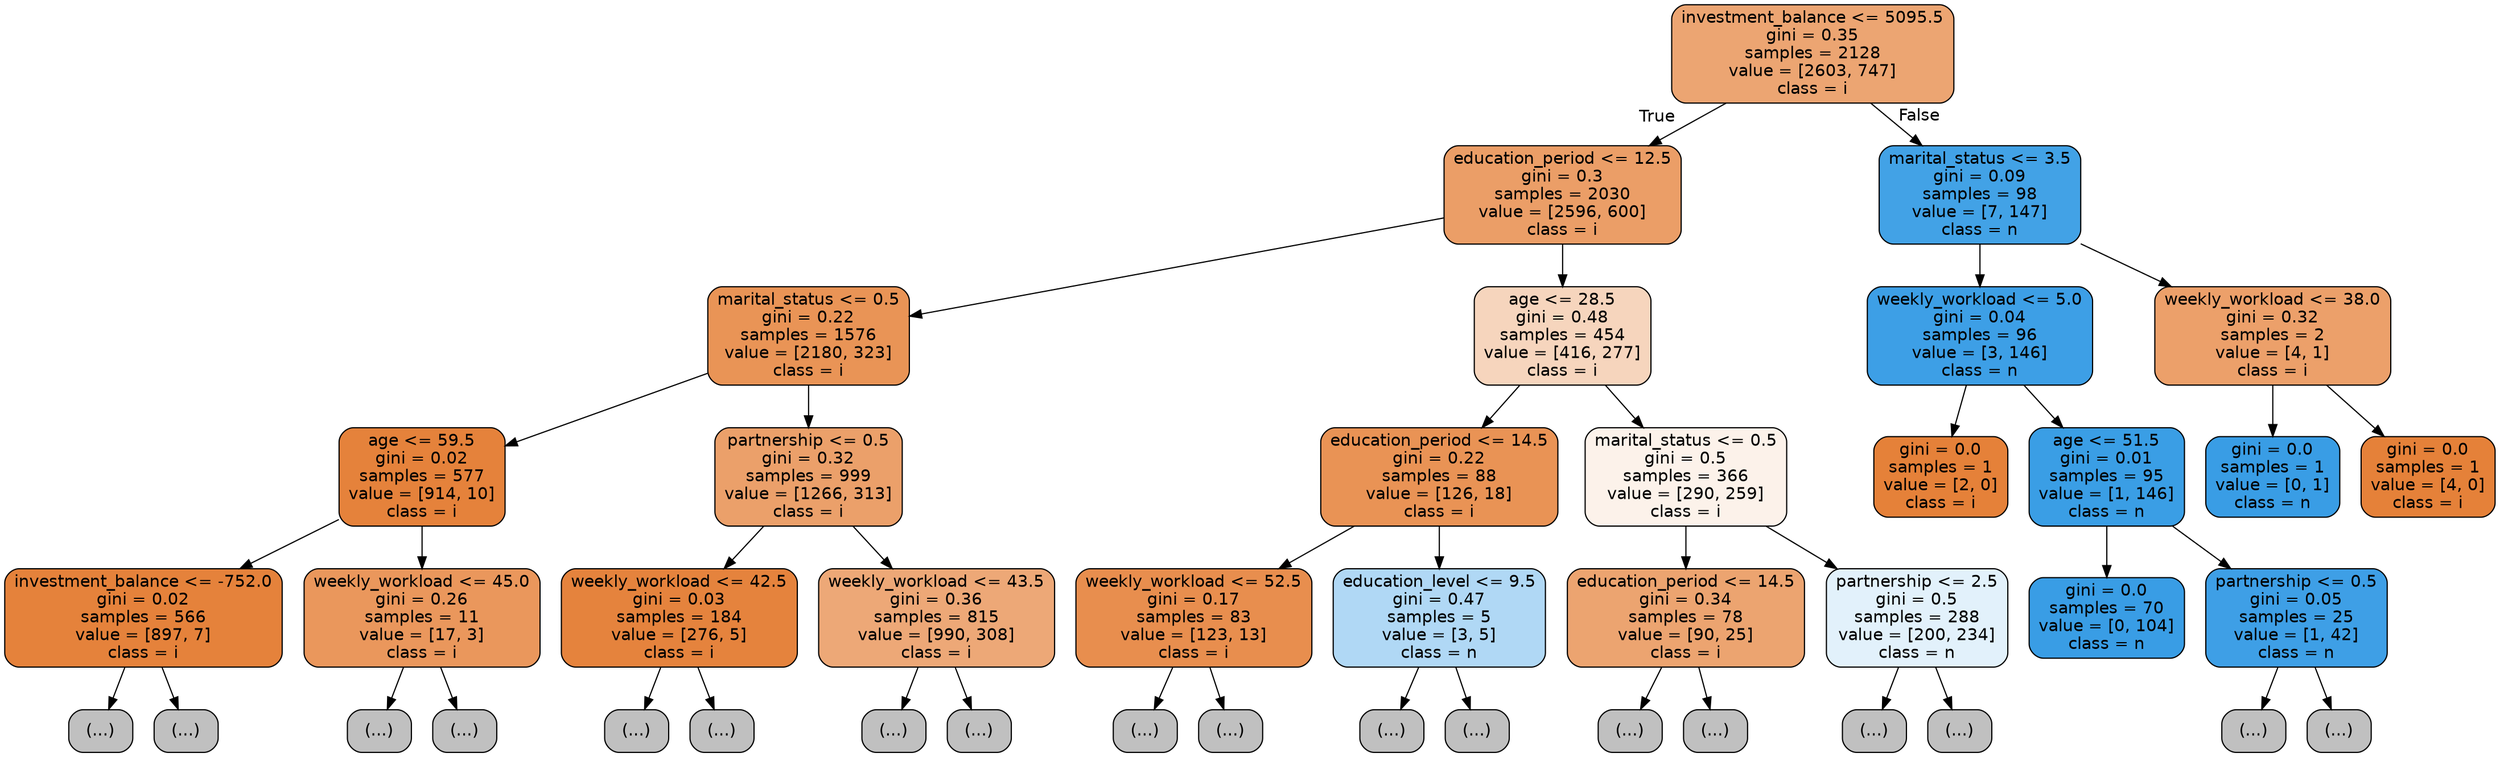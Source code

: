 digraph Tree {
node [shape=box, style="filled, rounded", color="black", fontname=helvetica] ;
edge [fontname=helvetica] ;
0 [label="investment_balance <= 5095.5\ngini = 0.35\nsamples = 2128\nvalue = [2603, 747]\nclass = i", fillcolor="#eca572"] ;
1 [label="education_period <= 12.5\ngini = 0.3\nsamples = 2030\nvalue = [2596, 600]\nclass = i", fillcolor="#eb9e67"] ;
0 -> 1 [labeldistance=2.5, labelangle=45, headlabel="True"] ;
2 [label="marital_status <= 0.5\ngini = 0.22\nsamples = 1576\nvalue = [2180, 323]\nclass = i", fillcolor="#e99456"] ;
1 -> 2 ;
3 [label="age <= 59.5\ngini = 0.02\nsamples = 577\nvalue = [914, 10]\nclass = i", fillcolor="#e5823b"] ;
2 -> 3 ;
4 [label="investment_balance <= -752.0\ngini = 0.02\nsamples = 566\nvalue = [897, 7]\nclass = i", fillcolor="#e5823b"] ;
3 -> 4 ;
5 [label="(...)", fillcolor="#C0C0C0"] ;
4 -> 5 ;
6 [label="(...)", fillcolor="#C0C0C0"] ;
4 -> 6 ;
35 [label="weekly_workload <= 45.0\ngini = 0.26\nsamples = 11\nvalue = [17, 3]\nclass = i", fillcolor="#ea975c"] ;
3 -> 35 ;
36 [label="(...)", fillcolor="#C0C0C0"] ;
35 -> 36 ;
37 [label="(...)", fillcolor="#C0C0C0"] ;
35 -> 37 ;
40 [label="partnership <= 0.5\ngini = 0.32\nsamples = 999\nvalue = [1266, 313]\nclass = i", fillcolor="#eba06a"] ;
2 -> 40 ;
41 [label="weekly_workload <= 42.5\ngini = 0.03\nsamples = 184\nvalue = [276, 5]\nclass = i", fillcolor="#e5833d"] ;
40 -> 41 ;
42 [label="(...)", fillcolor="#C0C0C0"] ;
41 -> 42 ;
77 [label="(...)", fillcolor="#C0C0C0"] ;
41 -> 77 ;
78 [label="weekly_workload <= 43.5\ngini = 0.36\nsamples = 815\nvalue = [990, 308]\nclass = i", fillcolor="#eda877"] ;
40 -> 78 ;
79 [label="(...)", fillcolor="#C0C0C0"] ;
78 -> 79 ;
420 [label="(...)", fillcolor="#C0C0C0"] ;
78 -> 420 ;
683 [label="age <= 28.5\ngini = 0.48\nsamples = 454\nvalue = [416, 277]\nclass = i", fillcolor="#f6d5bd"] ;
1 -> 683 ;
684 [label="education_period <= 14.5\ngini = 0.22\nsamples = 88\nvalue = [126, 18]\nclass = i", fillcolor="#e99355"] ;
683 -> 684 ;
685 [label="weekly_workload <= 52.5\ngini = 0.17\nsamples = 83\nvalue = [123, 13]\nclass = i", fillcolor="#e88e4e"] ;
684 -> 685 ;
686 [label="(...)", fillcolor="#C0C0C0"] ;
685 -> 686 ;
715 [label="(...)", fillcolor="#C0C0C0"] ;
685 -> 715 ;
720 [label="education_level <= 9.5\ngini = 0.47\nsamples = 5\nvalue = [3, 5]\nclass = n", fillcolor="#b0d8f5"] ;
684 -> 720 ;
721 [label="(...)", fillcolor="#C0C0C0"] ;
720 -> 721 ;
722 [label="(...)", fillcolor="#C0C0C0"] ;
720 -> 722 ;
727 [label="marital_status <= 0.5\ngini = 0.5\nsamples = 366\nvalue = [290, 259]\nclass = i", fillcolor="#fcf2ea"] ;
683 -> 727 ;
728 [label="education_period <= 14.5\ngini = 0.34\nsamples = 78\nvalue = [90, 25]\nclass = i", fillcolor="#eca470"] ;
727 -> 728 ;
729 [label="(...)", fillcolor="#C0C0C0"] ;
728 -> 729 ;
788 [label="(...)", fillcolor="#C0C0C0"] ;
728 -> 788 ;
797 [label="partnership <= 2.5\ngini = 0.5\nsamples = 288\nvalue = [200, 234]\nclass = n", fillcolor="#e2f1fb"] ;
727 -> 797 ;
798 [label="(...)", fillcolor="#C0C0C0"] ;
797 -> 798 ;
1057 [label="(...)", fillcolor="#C0C0C0"] ;
797 -> 1057 ;
1070 [label="marital_status <= 3.5\ngini = 0.09\nsamples = 98\nvalue = [7, 147]\nclass = n", fillcolor="#42a2e6"] ;
0 -> 1070 [labeldistance=2.5, labelangle=-45, headlabel="False"] ;
1071 [label="weekly_workload <= 5.0\ngini = 0.04\nsamples = 96\nvalue = [3, 146]\nclass = n", fillcolor="#3d9fe6"] ;
1070 -> 1071 ;
1072 [label="gini = 0.0\nsamples = 1\nvalue = [2, 0]\nclass = i", fillcolor="#e58139"] ;
1071 -> 1072 ;
1073 [label="age <= 51.5\ngini = 0.01\nsamples = 95\nvalue = [1, 146]\nclass = n", fillcolor="#3a9ee5"] ;
1071 -> 1073 ;
1074 [label="gini = 0.0\nsamples = 70\nvalue = [0, 104]\nclass = n", fillcolor="#399de5"] ;
1073 -> 1074 ;
1075 [label="partnership <= 0.5\ngini = 0.05\nsamples = 25\nvalue = [1, 42]\nclass = n", fillcolor="#3e9fe6"] ;
1073 -> 1075 ;
1076 [label="(...)", fillcolor="#C0C0C0"] ;
1075 -> 1076 ;
1077 [label="(...)", fillcolor="#C0C0C0"] ;
1075 -> 1077 ;
1078 [label="weekly_workload <= 38.0\ngini = 0.32\nsamples = 2\nvalue = [4, 1]\nclass = i", fillcolor="#eca06a"] ;
1070 -> 1078 ;
1079 [label="gini = 0.0\nsamples = 1\nvalue = [0, 1]\nclass = n", fillcolor="#399de5"] ;
1078 -> 1079 ;
1080 [label="gini = 0.0\nsamples = 1\nvalue = [4, 0]\nclass = i", fillcolor="#e58139"] ;
1078 -> 1080 ;
}